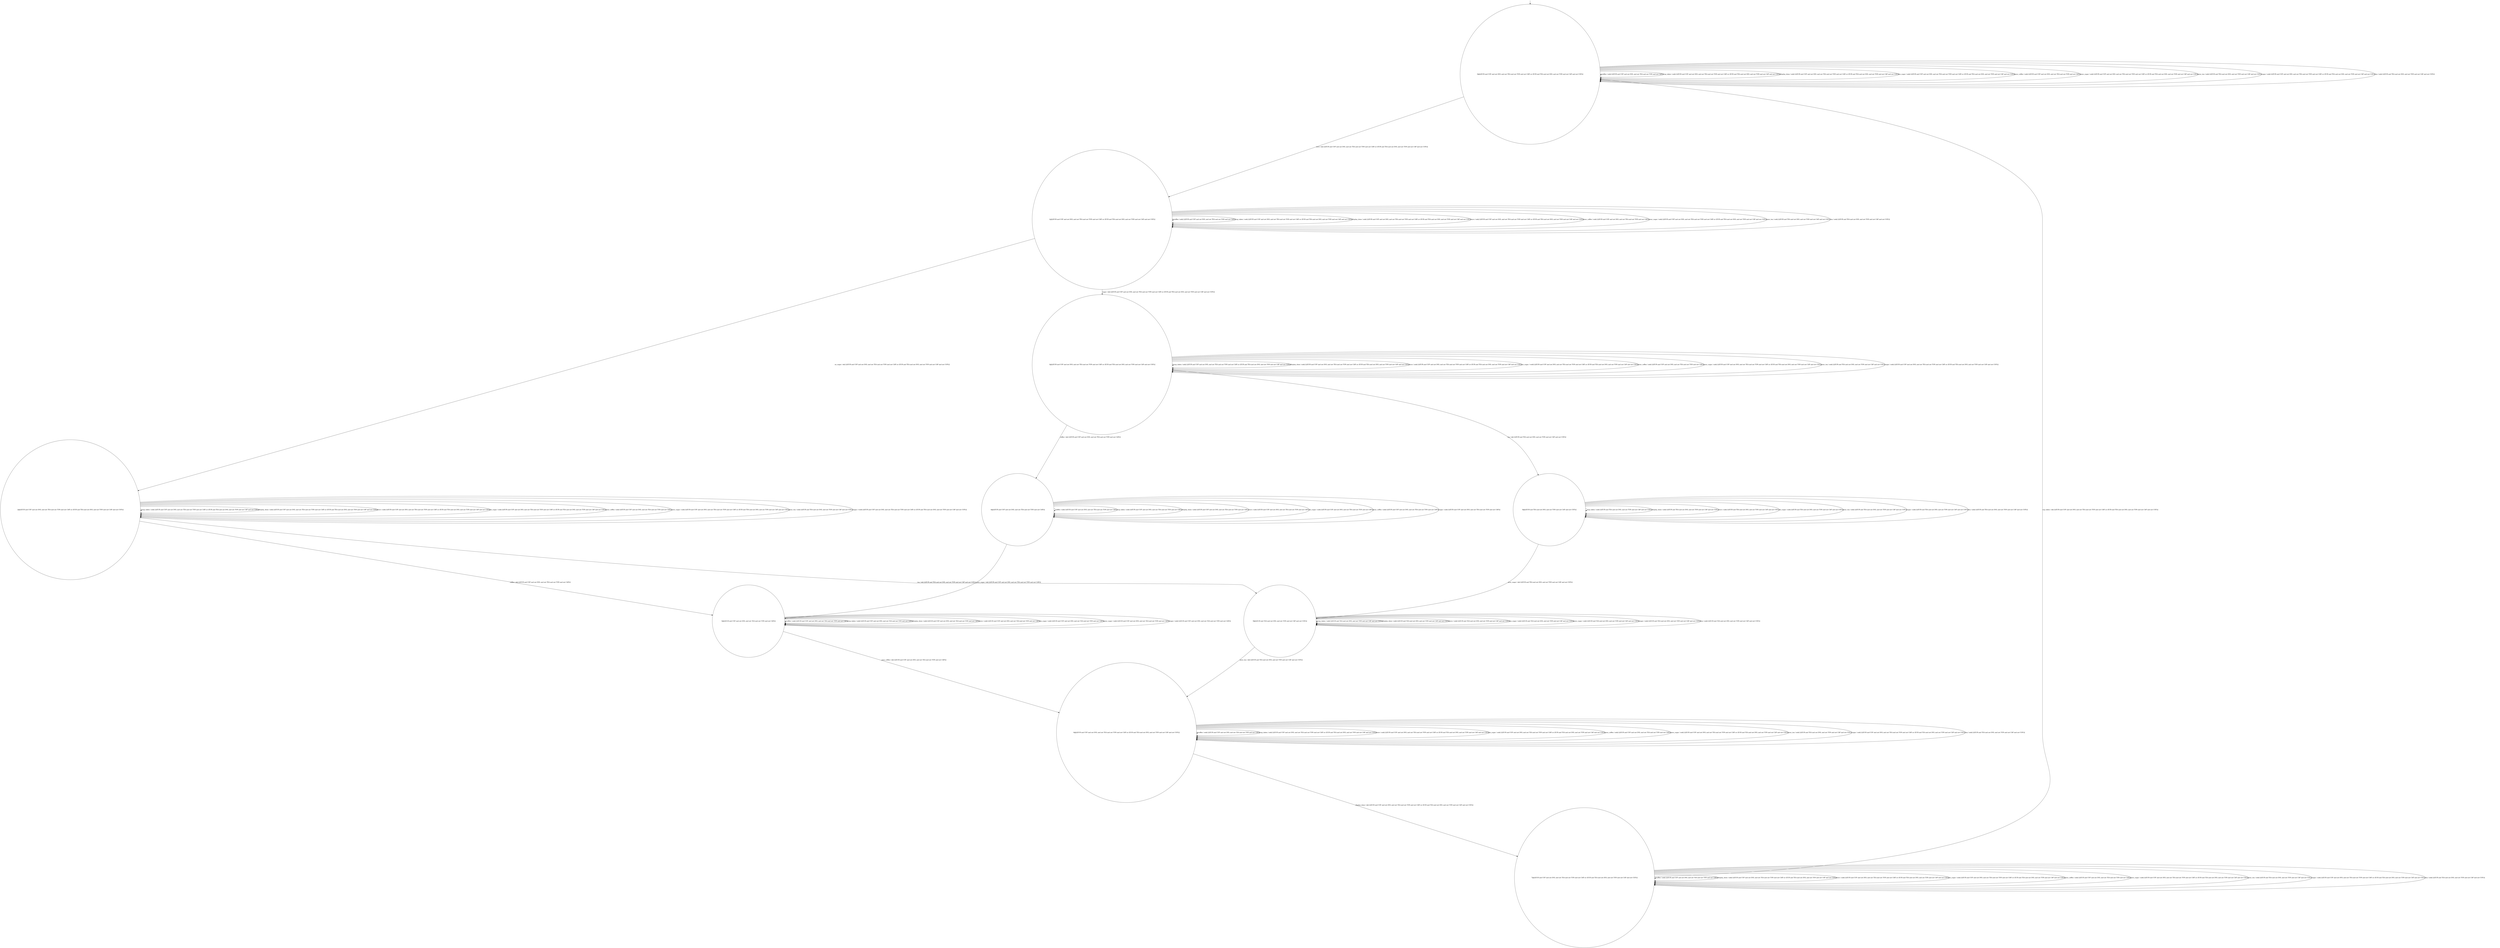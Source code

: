 digraph g {
	edge [lblstyle="above, sloped"];
	s0 [shape="circle" label="0@[((EUR and COF and not DOL and not TEA and not TON and not CAP) or (EUR and TEA and not DOL and not TON and not CAP and not COF))]"];
	s1 [shape="circle" label="1@[((EUR and COF and not DOL and not TEA and not TON and not CAP) or (EUR and TEA and not DOL and not TON and not CAP and not COF))]"];
	s2 [shape="circle" label="2@[((EUR and COF and not DOL and not TEA and not TON and not CAP) or (EUR and TEA and not DOL and not TON and not CAP and not COF))]"];
	s3 [shape="circle" label="3@[((EUR and COF and not DOL and not TEA and not TON and not CAP) or (EUR and TEA and not DOL and not TON and not CAP and not COF))]"];
	s4 [shape="circle" label="4@[((EUR and COF and not DOL and not TEA and not TON and not CAP))]"];
	s5 [shape="circle" label="5@[((EUR and COF and not DOL and not TEA and not TON and not CAP))]"];
	s6 [shape="circle" label="6@[((EUR and COF and not DOL and not TEA and not TON and not CAP) or (EUR and TEA and not DOL and not TON and not CAP and not COF))]"];
	s7 [shape="circle" label="7@[((EUR and COF and not DOL and not TEA and not TON and not CAP) or (EUR and TEA and not DOL and not TON and not CAP and not COF))]"];
	s8 [shape="circle" label="8@[((EUR and TEA and not DOL and not TON and not CAP and not COF))]"];
	s9 [shape="circle" label="9@[((EUR and TEA and not DOL and not TON and not CAP and not COF))]"];
	s0 -> s0 [label="coffee / nok() [((EUR and COF and not DOL and not TEA and not TON and not CAP))]"];
	s0 -> s0 [label="cup_taken / nok() [((EUR and COF and not DOL and not TEA and not TON and not CAP) or (EUR and TEA and not DOL and not TON and not CAP and not COF))]"];
	s0 -> s0 [label="display_done / nok() [((EUR and COF and not DOL and not TEA and not TON and not CAP) or (EUR and TEA and not DOL and not TON and not CAP and not COF))]"];
	s0 -> s1 [label="euro / ok() [((EUR and COF and not DOL and not TEA and not TON and not CAP) or (EUR and TEA and not DOL and not TON and not CAP and not COF))]"];
	s0 -> s0 [label="no_sugar / nok() [((EUR and COF and not DOL and not TEA and not TON and not CAP) or (EUR and TEA and not DOL and not TON and not CAP and not COF))]"];
	s0 -> s0 [label="pour_coffee / nok() [((EUR and COF and not DOL and not TEA and not TON and not CAP))]"];
	s0 -> s0 [label="pour_sugar / nok() [((EUR and COF and not DOL and not TEA and not TON and not CAP) or (EUR and TEA and not DOL and not TON and not CAP and not COF))]"];
	s0 -> s0 [label="pour_tea / nok() [((EUR and TEA and not DOL and not TON and not CAP and not COF))]"];
	s0 -> s0 [label="sugar / nok() [((EUR and COF and not DOL and not TEA and not TON and not CAP) or (EUR and TEA and not DOL and not TON and not CAP and not COF))]"];
	s0 -> s0 [label="tea / nok() [((EUR and TEA and not DOL and not TON and not CAP and not COF))]"];
	s1 -> s1 [label="coffee / nok() [((EUR and COF and not DOL and not TEA and not TON and not CAP))]"];
	s1 -> s1 [label="cup_taken / nok() [((EUR and COF and not DOL and not TEA and not TON and not CAP) or (EUR and TEA and not DOL and not TON and not CAP and not COF))]"];
	s1 -> s1 [label="display_done / nok() [((EUR and COF and not DOL and not TEA and not TON and not CAP) or (EUR and TEA and not DOL and not TON and not CAP and not COF))]"];
	s1 -> s1 [label="euro / nok() [((EUR and COF and not DOL and not TEA and not TON and not CAP) or (EUR and TEA and not DOL and not TON and not CAP and not COF))]"];
	s1 -> s2 [label="no_sugar / ok() [((EUR and COF and not DOL and not TEA and not TON and not CAP) or (EUR and TEA and not DOL and not TON and not CAP and not COF))]"];
	s1 -> s1 [label="pour_coffee / nok() [((EUR and COF and not DOL and not TEA and not TON and not CAP))]"];
	s1 -> s1 [label="pour_sugar / nok() [((EUR and COF and not DOL and not TEA and not TON and not CAP) or (EUR and TEA and not DOL and not TON and not CAP and not COF))]"];
	s1 -> s1 [label="pour_tea / nok() [((EUR and TEA and not DOL and not TON and not CAP and not COF))]"];
	s1 -> s3 [label="sugar / ok() [((EUR and COF and not DOL and not TEA and not TON and not CAP) or (EUR and TEA and not DOL and not TON and not CAP and not COF))]"];
	s1 -> s1 [label="tea / nok() [((EUR and TEA and not DOL and not TON and not CAP and not COF))]"];
	s2 -> s5 [label="coffee / ok() [((EUR and COF and not DOL and not TEA and not TON and not CAP))]"];
	s2 -> s2 [label="cup_taken / nok() [((EUR and COF and not DOL and not TEA and not TON and not CAP) or (EUR and TEA and not DOL and not TON and not CAP and not COF))]"];
	s2 -> s2 [label="display_done / nok() [((EUR and COF and not DOL and not TEA and not TON and not CAP) or (EUR and TEA and not DOL and not TON and not CAP and not COF))]"];
	s2 -> s2 [label="euro / nok() [((EUR and COF and not DOL and not TEA and not TON and not CAP) or (EUR and TEA and not DOL and not TON and not CAP and not COF))]"];
	s2 -> s2 [label="no_sugar / nok() [((EUR and COF and not DOL and not TEA and not TON and not CAP) or (EUR and TEA and not DOL and not TON and not CAP and not COF))]"];
	s2 -> s2 [label="pour_coffee / nok() [((EUR and COF and not DOL and not TEA and not TON and not CAP))]"];
	s2 -> s2 [label="pour_sugar / nok() [((EUR and COF and not DOL and not TEA and not TON and not CAP) or (EUR and TEA and not DOL and not TON and not CAP and not COF))]"];
	s2 -> s2 [label="pour_tea / nok() [((EUR and TEA and not DOL and not TON and not CAP and not COF))]"];
	s2 -> s2 [label="sugar / void() [((EUR and COF and not DOL and not TEA and not TON and not CAP) or (EUR and TEA and not DOL and not TON and not CAP and not COF))]"];
	s2 -> s9 [label="tea / ok() [((EUR and TEA and not DOL and not TON and not CAP and not COF))]"];
	s3 -> s4 [label="coffee / ok() [((EUR and COF and not DOL and not TEA and not TON and not CAP))]"];
	s3 -> s3 [label="cup_taken / nok() [((EUR and COF and not DOL and not TEA and not TON and not CAP) or (EUR and TEA and not DOL and not TON and not CAP and not COF))]"];
	s3 -> s3 [label="display_done / nok() [((EUR and COF and not DOL and not TEA and not TON and not CAP) or (EUR and TEA and not DOL and not TON and not CAP and not COF))]"];
	s3 -> s3 [label="euro / nok() [((EUR and COF and not DOL and not TEA and not TON and not CAP) or (EUR and TEA and not DOL and not TON and not CAP and not COF))]"];
	s3 -> s3 [label="no_sugar / void() [((EUR and COF and not DOL and not TEA and not TON and not CAP) or (EUR and TEA and not DOL and not TON and not CAP and not COF))]"];
	s3 -> s3 [label="pour_coffee / nok() [((EUR and COF and not DOL and not TEA and not TON and not CAP))]"];
	s3 -> s3 [label="pour_sugar / nok() [((EUR and COF and not DOL and not TEA and not TON and not CAP) or (EUR and TEA and not DOL and not TON and not CAP and not COF))]"];
	s3 -> s3 [label="pour_tea / nok() [((EUR and TEA and not DOL and not TON and not CAP and not COF))]"];
	s3 -> s3 [label="sugar / nok() [((EUR and COF and not DOL and not TEA and not TON and not CAP) or (EUR and TEA and not DOL and not TON and not CAP and not COF))]"];
	s3 -> s8 [label="tea / ok() [((EUR and TEA and not DOL and not TON and not CAP and not COF))]"];
	s4 -> s4 [label="coffee / nok() [((EUR and COF and not DOL and not TEA and not TON and not CAP))]"];
	s4 -> s4 [label="cup_taken / nok() [((EUR and COF and not DOL and not TEA and not TON and not CAP))]"];
	s4 -> s4 [label="display_done / nok() [((EUR and COF and not DOL and not TEA and not TON and not CAP))]"];
	s4 -> s4 [label="euro / nok() [((EUR and COF and not DOL and not TEA and not TON and not CAP))]"];
	s4 -> s4 [label="no_sugar / nok() [((EUR and COF and not DOL and not TEA and not TON and not CAP))]"];
	s4 -> s4 [label="pour_coffee / nok() [((EUR and COF and not DOL and not TEA and not TON and not CAP))]"];
	s4 -> s5 [label="pour_sugar / ok() [((EUR and COF and not DOL and not TEA and not TON and not CAP))]"];
	s4 -> s4 [label="sugar / nok() [((EUR and COF and not DOL and not TEA and not TON and not CAP))]"];
	s5 -> s5 [label="coffee / nok() [((EUR and COF and not DOL and not TEA and not TON and not CAP))]"];
	s5 -> s5 [label="cup_taken / nok() [((EUR and COF and not DOL and not TEA and not TON and not CAP))]"];
	s5 -> s5 [label="display_done / nok() [((EUR and COF and not DOL and not TEA and not TON and not CAP))]"];
	s5 -> s5 [label="euro / nok() [((EUR and COF and not DOL and not TEA and not TON and not CAP))]"];
	s5 -> s5 [label="no_sugar / nok() [((EUR and COF and not DOL and not TEA and not TON and not CAP))]"];
	s5 -> s6 [label="pour_coffee / ok() [((EUR and COF and not DOL and not TEA and not TON and not CAP))]"];
	s5 -> s5 [label="pour_sugar / nok() [((EUR and COF and not DOL and not TEA and not TON and not CAP))]"];
	s5 -> s5 [label="sugar / nok() [((EUR and COF and not DOL and not TEA and not TON and not CAP))]"];
	s6 -> s6 [label="coffee / nok() [((EUR and COF and not DOL and not TEA and not TON and not CAP))]"];
	s6 -> s6 [label="cup_taken / nok() [((EUR and COF and not DOL and not TEA and not TON and not CAP) or (EUR and TEA and not DOL and not TON and not CAP and not COF))]"];
	s6 -> s7 [label="display_done / ok() [((EUR and COF and not DOL and not TEA and not TON and not CAP) or (EUR and TEA and not DOL and not TON and not CAP and not COF))]"];
	s6 -> s6 [label="euro / nok() [((EUR and COF and not DOL and not TEA and not TON and not CAP) or (EUR and TEA and not DOL and not TON and not CAP and not COF))]"];
	s6 -> s6 [label="no_sugar / nok() [((EUR and COF and not DOL and not TEA and not TON and not CAP) or (EUR and TEA and not DOL and not TON and not CAP and not COF))]"];
	s6 -> s6 [label="pour_coffee / nok() [((EUR and COF and not DOL and not TEA and not TON and not CAP))]"];
	s6 -> s6 [label="pour_sugar / nok() [((EUR and COF and not DOL and not TEA and not TON and not CAP) or (EUR and TEA and not DOL and not TON and not CAP and not COF))]"];
	s6 -> s6 [label="pour_tea / nok() [((EUR and TEA and not DOL and not TON and not CAP and not COF))]"];
	s6 -> s6 [label="sugar / nok() [((EUR and COF and not DOL and not TEA and not TON and not CAP) or (EUR and TEA and not DOL and not TON and not CAP and not COF))]"];
	s6 -> s6 [label="tea / nok() [((EUR and TEA and not DOL and not TON and not CAP and not COF))]"];
	s7 -> s7 [label="coffee / nok() [((EUR and COF and not DOL and not TEA and not TON and not CAP))]"];
	s7 -> s0 [label="cup_taken / ok() [((EUR and COF and not DOL and not TEA and not TON and not CAP) or (EUR and TEA and not DOL and not TON and not CAP and not COF))]"];
	s7 -> s7 [label="display_done / nok() [((EUR and COF and not DOL and not TEA and not TON and not CAP) or (EUR and TEA and not DOL and not TON and not CAP and not COF))]"];
	s7 -> s7 [label="euro / nok() [((EUR and COF and not DOL and not TEA and not TON and not CAP) or (EUR and TEA and not DOL and not TON and not CAP and not COF))]"];
	s7 -> s7 [label="no_sugar / nok() [((EUR and COF and not DOL and not TEA and not TON and not CAP) or (EUR and TEA and not DOL and not TON and not CAP and not COF))]"];
	s7 -> s7 [label="pour_coffee / nok() [((EUR and COF and not DOL and not TEA and not TON and not CAP))]"];
	s7 -> s7 [label="pour_sugar / nok() [((EUR and COF and not DOL and not TEA and not TON and not CAP) or (EUR and TEA and not DOL and not TON and not CAP and not COF))]"];
	s7 -> s7 [label="pour_tea / nok() [((EUR and TEA and not DOL and not TON and not CAP and not COF))]"];
	s7 -> s7 [label="sugar / nok() [((EUR and COF and not DOL and not TEA and not TON and not CAP) or (EUR and TEA and not DOL and not TON and not CAP and not COF))]"];
	s7 -> s7 [label="tea / nok() [((EUR and TEA and not DOL and not TON and not CAP and not COF))]"];
	s8 -> s8 [label="cup_taken / nok() [((EUR and TEA and not DOL and not TON and not CAP and not COF))]"];
	s8 -> s8 [label="display_done / nok() [((EUR and TEA and not DOL and not TON and not CAP and not COF))]"];
	s8 -> s8 [label="euro / nok() [((EUR and TEA and not DOL and not TON and not CAP and not COF))]"];
	s8 -> s8 [label="no_sugar / nok() [((EUR and TEA and not DOL and not TON and not CAP and not COF))]"];
	s8 -> s9 [label="pour_sugar / ok() [((EUR and TEA and not DOL and not TON and not CAP and not COF))]"];
	s8 -> s8 [label="pour_tea / nok() [((EUR and TEA and not DOL and not TON and not CAP and not COF))]"];
	s8 -> s8 [label="sugar / nok() [((EUR and TEA and not DOL and not TON and not CAP and not COF))]"];
	s8 -> s8 [label="tea / nok() [((EUR and TEA and not DOL and not TON and not CAP and not COF))]"];
	s9 -> s9 [label="cup_taken / nok() [((EUR and TEA and not DOL and not TON and not CAP and not COF))]"];
	s9 -> s9 [label="display_done / nok() [((EUR and TEA and not DOL and not TON and not CAP and not COF))]"];
	s9 -> s9 [label="euro / nok() [((EUR and TEA and not DOL and not TON and not CAP and not COF))]"];
	s9 -> s9 [label="no_sugar / nok() [((EUR and TEA and not DOL and not TON and not CAP and not COF))]"];
	s9 -> s9 [label="pour_sugar / nok() [((EUR and TEA and not DOL and not TON and not CAP and not COF))]"];
	s9 -> s6 [label="pour_tea / ok() [((EUR and TEA and not DOL and not TON and not CAP and not COF))]"];
	s9 -> s9 [label="sugar / nok() [((EUR and TEA and not DOL and not TON and not CAP and not COF))]"];
	s9 -> s9 [label="tea / nok() [((EUR and TEA and not DOL and not TON and not CAP and not COF))]"];
	__start0 [label="" shape="none" width="0" height="0"];
	__start0 -> s0;
}